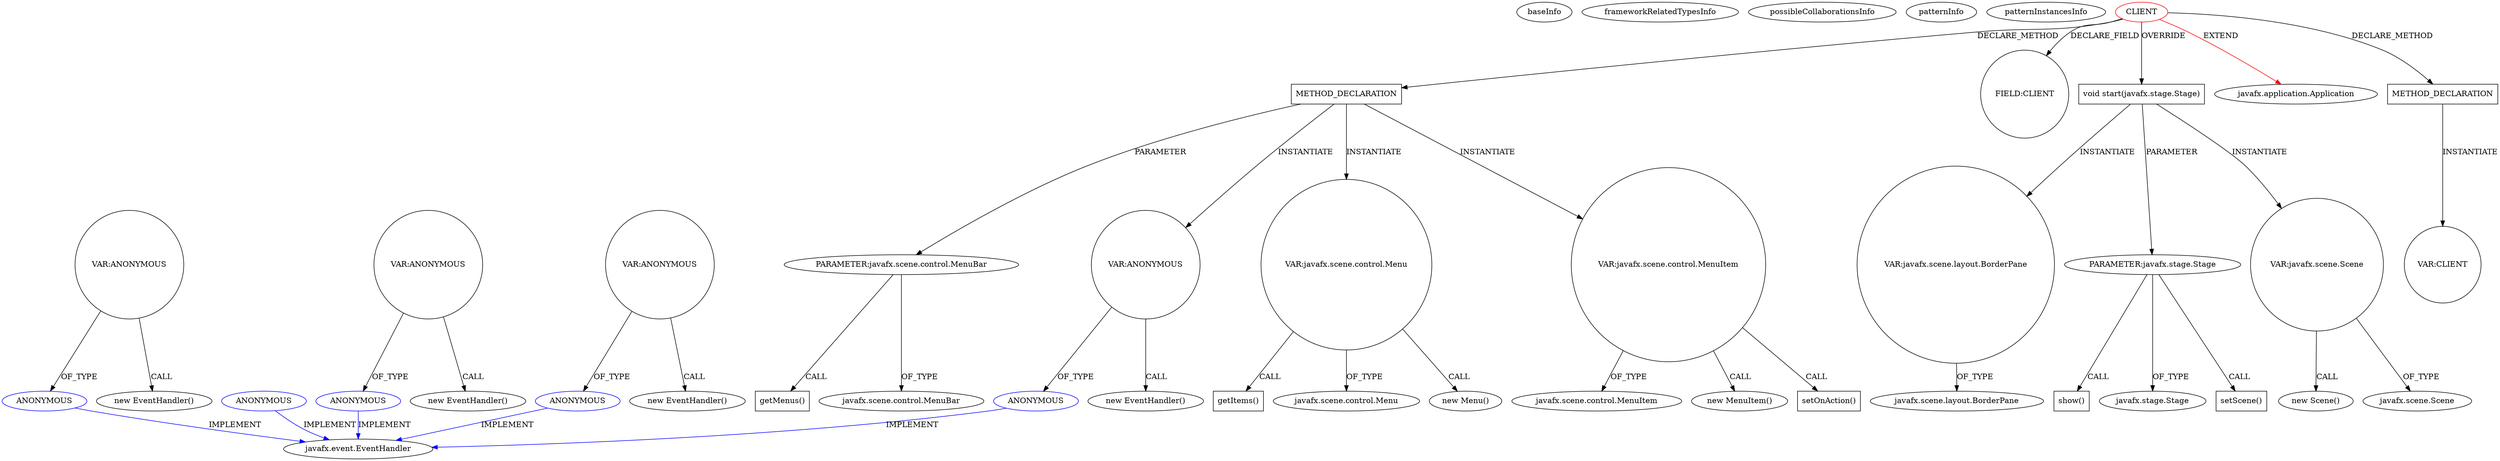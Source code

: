 digraph {
baseInfo[graphId=4198,category="pattern",isAnonymous=false,possibleRelation=true]
frameworkRelatedTypesInfo[0="javafx.application.Application"]
possibleCollaborationsInfo[0="4198~INSTANTIATION-CLIENT_METHOD_DECLARATION-~javafx.application.Application ~javafx.event.EventHandler ~false~true",1="4198~INSTANTIATION-~javafx.application.Application ~javafx.event.EventHandler ~false~true",2="4198~INSTANTIATION-~javafx.application.Application ~javafx.event.EventHandler ~false~true",3="4198~INSTANTIATION-~javafx.application.Application ~javafx.event.EventHandler ~false~true"]
patternInfo[frequency=2.0,patternRootClient=0]
patternInstancesInfo[0="kenyjm-LifeGame~/kenyjm-LifeGame/LifeGame-master/LifeGame/src/lifegame/application/LifeGame.java~LifeGame~3436",1="indysvision-EatWorldEditor~/indysvision-EatWorldEditor/EatWorldEditor-master/src/com/indyvision/eatworld/editor/Main.java~Main~3178"]
94[label="PARAMETER:javafx.scene.control.MenuBar",vertexType="PARAMETER_DECLARATION",isFrameworkType=false]
111[label="getMenus()",vertexType="INSIDE_CALL",isFrameworkType=false,shape=box]
93[label="METHOD_DECLARATION",vertexType="CLIENT_METHOD_DECLARATION",isFrameworkType=false,shape=box]
0[label="CLIENT",vertexType="ROOT_CLIENT_CLASS_DECLARATION",isFrameworkType=false,color=red]
105[label="VAR:ANONYMOUS",vertexType="VARIABLE_EXPRESION",isFrameworkType=false,shape=circle]
106[label="ANONYMOUS",vertexType="REFERENCE_ANONYMOUS_DECLARATION",isFrameworkType=false,color=blue]
104[label="new EventHandler()",vertexType="CONSTRUCTOR_CALL",isFrameworkType=false]
2[label="FIELD:CLIENT",vertexType="FIELD_DECLARATION",isFrameworkType=false,shape=circle]
97[label="VAR:javafx.scene.control.Menu",vertexType="VARIABLE_EXPRESION",isFrameworkType=false,shape=circle]
109[label="getItems()",vertexType="INSIDE_CALL",isFrameworkType=false,shape=box]
7[label="void start(javafx.stage.Stage)",vertexType="OVERRIDING_METHOD_DECLARATION",isFrameworkType=false,shape=box]
11[label="VAR:javafx.scene.layout.BorderPane",vertexType="VARIABLE_EXPRESION",isFrameworkType=false,shape=circle]
8[label="PARAMETER:javafx.stage.Stage",vertexType="PARAMETER_DECLARATION",isFrameworkType=false]
19[label="show()",vertexType="INSIDE_CALL",isFrameworkType=false,shape=box]
57[label="javafx.scene.control.MenuBar",vertexType="FRAMEWORK_CLASS_TYPE",isFrameworkType=false]
50[label="javafx.event.EventHandler",vertexType="FRAMEWORK_INTERFACE_TYPE",isFrameworkType=false]
140[label="ANONYMOUS",vertexType="REFERENCE_ANONYMOUS_DECLARATION",isFrameworkType=false,color=blue]
49[label="ANONYMOUS",vertexType="REFERENCE_ANONYMOUS_DECLARATION",isFrameworkType=false,color=blue]
68[label="ANONYMOUS",vertexType="REFERENCE_ANONYMOUS_DECLARATION",isFrameworkType=false,color=blue]
87[label="ANONYMOUS",vertexType="REFERENCE_ANONYMOUS_DECLARATION",isFrameworkType=false,color=blue]
12[label="javafx.scene.layout.BorderPane",vertexType="FRAMEWORK_CLASS_TYPE",isFrameworkType=false]
100[label="VAR:javafx.scene.control.MenuItem",vertexType="VARIABLE_EXPRESION",isFrameworkType=false,shape=circle]
44[label="javafx.scene.control.MenuItem",vertexType="FRAMEWORK_CLASS_TYPE",isFrameworkType=false]
86[label="VAR:ANONYMOUS",vertexType="VARIABLE_EXPRESION",isFrameworkType=false,shape=circle]
85[label="new EventHandler()",vertexType="CONSTRUCTOR_CALL",isFrameworkType=false]
67[label="VAR:ANONYMOUS",vertexType="VARIABLE_EXPRESION",isFrameworkType=false,shape=circle]
66[label="new EventHandler()",vertexType="CONSTRUCTOR_CALL",isFrameworkType=false]
139[label="VAR:ANONYMOUS",vertexType="VARIABLE_EXPRESION",isFrameworkType=false,shape=circle]
138[label="new EventHandler()",vertexType="CONSTRUCTOR_CALL",isFrameworkType=false]
9[label="javafx.stage.Stage",vertexType="FRAMEWORK_CLASS_TYPE",isFrameworkType=false]
1[label="javafx.application.Application",vertexType="FRAMEWORK_CLASS_TYPE",isFrameworkType=false]
16[label="VAR:javafx.scene.Scene",vertexType="VARIABLE_EXPRESION",isFrameworkType=false,shape=circle]
15[label="new Scene()",vertexType="CONSTRUCTOR_CALL",isFrameworkType=false]
99[label="new MenuItem()",vertexType="CONSTRUCTOR_CALL",isFrameworkType=false]
38[label="javafx.scene.control.Menu",vertexType="FRAMEWORK_CLASS_TYPE",isFrameworkType=false]
112[label="METHOD_DECLARATION",vertexType="CLIENT_METHOD_DECLARATION",isFrameworkType=false,shape=box]
116[label="VAR:CLIENT",vertexType="VARIABLE_EXPRESION",isFrameworkType=false,shape=circle]
14[label="setScene()",vertexType="INSIDE_CALL",isFrameworkType=false,shape=box]
96[label="new Menu()",vertexType="CONSTRUCTOR_CALL",isFrameworkType=false]
17[label="javafx.scene.Scene",vertexType="FRAMEWORK_CLASS_TYPE",isFrameworkType=false]
103[label="setOnAction()",vertexType="INSIDE_CALL",isFrameworkType=false,shape=box]
68->50[label="IMPLEMENT",color=blue]
87->50[label="IMPLEMENT",color=blue]
93->97[label="INSTANTIATE"]
139->138[label="CALL"]
0->7[label="OVERRIDE"]
93->100[label="INSTANTIATE"]
16->15[label="CALL"]
93->105[label="INSTANTIATE"]
97->109[label="CALL"]
8->14[label="CALL"]
93->94[label="PARAMETER"]
100->44[label="OF_TYPE"]
97->38[label="OF_TYPE"]
86->85[label="CALL"]
11->12[label="OF_TYPE"]
8->19[label="CALL"]
94->111[label="CALL"]
100->103[label="CALL"]
94->57[label="OF_TYPE"]
0->1[label="EXTEND",color=red]
106->50[label="IMPLEMENT",color=blue]
49->50[label="IMPLEMENT",color=blue]
105->104[label="CALL"]
8->9[label="OF_TYPE"]
7->16[label="INSTANTIATE"]
139->140[label="OF_TYPE"]
105->106[label="OF_TYPE"]
86->87[label="OF_TYPE"]
100->99[label="CALL"]
0->93[label="DECLARE_METHOD"]
140->50[label="IMPLEMENT",color=blue]
67->68[label="OF_TYPE"]
7->8[label="PARAMETER"]
97->96[label="CALL"]
16->17[label="OF_TYPE"]
112->116[label="INSTANTIATE"]
0->2[label="DECLARE_FIELD"]
7->11[label="INSTANTIATE"]
0->112[label="DECLARE_METHOD"]
67->66[label="CALL"]
}

